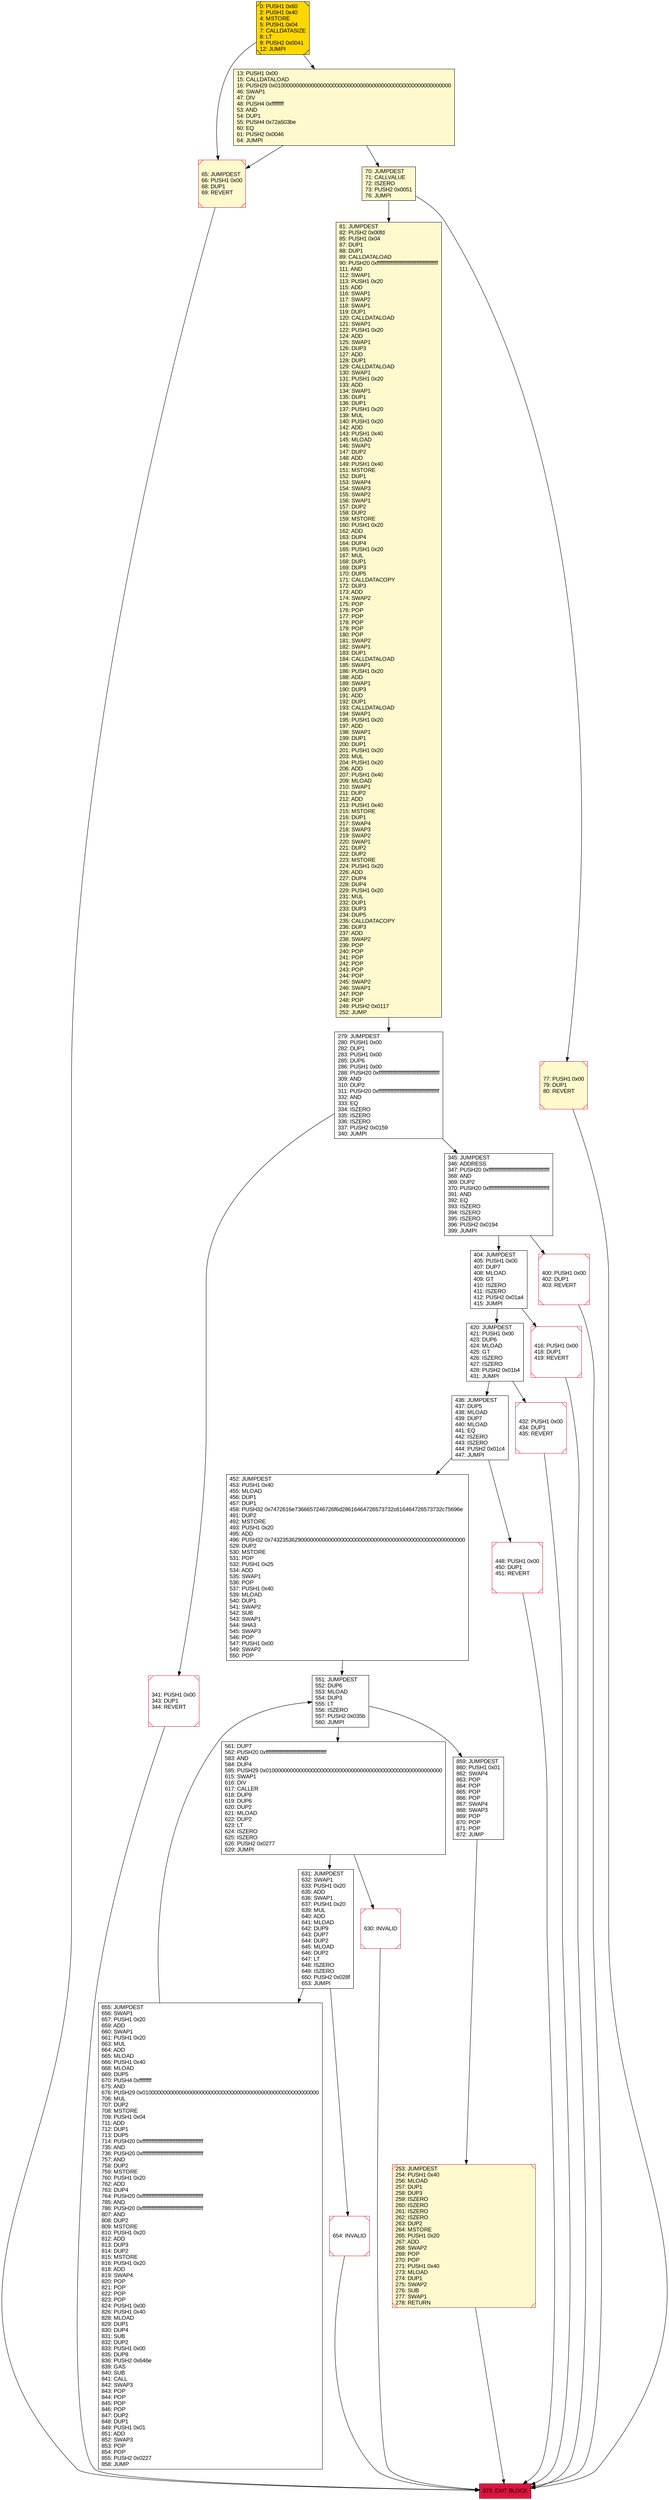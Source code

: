 digraph G {
bgcolor=transparent rankdir=UD;
node [shape=box style=filled color=black fillcolor=white fontname=arial fontcolor=black];
253 [label="253: JUMPDEST\l254: PUSH1 0x40\l256: MLOAD\l257: DUP1\l258: DUP3\l259: ISZERO\l260: ISZERO\l261: ISZERO\l262: ISZERO\l263: DUP2\l264: MSTORE\l265: PUSH1 0x20\l267: ADD\l268: SWAP2\l269: POP\l270: POP\l271: PUSH1 0x40\l273: MLOAD\l274: DUP1\l275: SWAP2\l276: SUB\l277: SWAP1\l278: RETURN\l" fillcolor=lemonchiffon shape=Msquare color=crimson ];
416 [label="416: PUSH1 0x00\l418: DUP1\l419: REVERT\l" shape=Msquare color=crimson ];
65 [label="65: JUMPDEST\l66: PUSH1 0x00\l68: DUP1\l69: REVERT\l" fillcolor=lemonchiffon shape=Msquare color=crimson ];
630 [label="630: INVALID\l" shape=Msquare color=crimson ];
13 [label="13: PUSH1 0x00\l15: CALLDATALOAD\l16: PUSH29 0x0100000000000000000000000000000000000000000000000000000000\l46: SWAP1\l47: DIV\l48: PUSH4 0xffffffff\l53: AND\l54: DUP1\l55: PUSH4 0x72a503be\l60: EQ\l61: PUSH2 0x0046\l64: JUMPI\l" fillcolor=lemonchiffon ];
561 [label="561: DUP7\l562: PUSH20 0xffffffffffffffffffffffffffffffffffffffff\l583: AND\l584: DUP4\l585: PUSH29 0x0100000000000000000000000000000000000000000000000000000000\l615: SWAP1\l616: DIV\l617: CALLER\l618: DUP9\l619: DUP6\l620: DUP2\l621: MLOAD\l622: DUP2\l623: LT\l624: ISZERO\l625: ISZERO\l626: PUSH2 0x0277\l629: JUMPI\l" ];
432 [label="432: PUSH1 0x00\l434: DUP1\l435: REVERT\l" shape=Msquare color=crimson ];
0 [label="0: PUSH1 0x60\l2: PUSH1 0x40\l4: MSTORE\l5: PUSH1 0x04\l7: CALLDATASIZE\l8: LT\l9: PUSH2 0x0041\l12: JUMPI\l" fillcolor=lemonchiffon shape=Msquare fillcolor=gold ];
70 [label="70: JUMPDEST\l71: CALLVALUE\l72: ISZERO\l73: PUSH2 0x0051\l76: JUMPI\l" fillcolor=lemonchiffon ];
345 [label="345: JUMPDEST\l346: ADDRESS\l347: PUSH20 0xffffffffffffffffffffffffffffffffffffffff\l368: AND\l369: DUP2\l370: PUSH20 0xffffffffffffffffffffffffffffffffffffffff\l391: AND\l392: EQ\l393: ISZERO\l394: ISZERO\l395: ISZERO\l396: PUSH2 0x0194\l399: JUMPI\l" ];
655 [label="655: JUMPDEST\l656: SWAP1\l657: PUSH1 0x20\l659: ADD\l660: SWAP1\l661: PUSH1 0x20\l663: MUL\l664: ADD\l665: MLOAD\l666: PUSH1 0x40\l668: MLOAD\l669: DUP5\l670: PUSH4 0xffffffff\l675: AND\l676: PUSH29 0x0100000000000000000000000000000000000000000000000000000000\l706: MUL\l707: DUP2\l708: MSTORE\l709: PUSH1 0x04\l711: ADD\l712: DUP1\l713: DUP5\l714: PUSH20 0xffffffffffffffffffffffffffffffffffffffff\l735: AND\l736: PUSH20 0xffffffffffffffffffffffffffffffffffffffff\l757: AND\l758: DUP2\l759: MSTORE\l760: PUSH1 0x20\l762: ADD\l763: DUP4\l764: PUSH20 0xffffffffffffffffffffffffffffffffffffffff\l785: AND\l786: PUSH20 0xffffffffffffffffffffffffffffffffffffffff\l807: AND\l808: DUP2\l809: MSTORE\l810: PUSH1 0x20\l812: ADD\l813: DUP3\l814: DUP2\l815: MSTORE\l816: PUSH1 0x20\l818: ADD\l819: SWAP4\l820: POP\l821: POP\l822: POP\l823: POP\l824: PUSH1 0x00\l826: PUSH1 0x40\l828: MLOAD\l829: DUP1\l830: DUP4\l831: SUB\l832: DUP2\l833: PUSH1 0x00\l835: DUP8\l836: PUSH2 0x646e\l839: GAS\l840: SUB\l841: CALL\l842: SWAP3\l843: POP\l844: POP\l845: POP\l846: POP\l847: DUP2\l848: DUP1\l849: PUSH1 0x01\l851: ADD\l852: SWAP3\l853: POP\l854: POP\l855: PUSH2 0x0227\l858: JUMP\l" ];
448 [label="448: PUSH1 0x00\l450: DUP1\l451: REVERT\l" shape=Msquare color=crimson ];
436 [label="436: JUMPDEST\l437: DUP5\l438: MLOAD\l439: DUP7\l440: MLOAD\l441: EQ\l442: ISZERO\l443: ISZERO\l444: PUSH2 0x01c4\l447: JUMPI\l" ];
420 [label="420: JUMPDEST\l421: PUSH1 0x00\l423: DUP6\l424: MLOAD\l425: GT\l426: ISZERO\l427: ISZERO\l428: PUSH2 0x01b4\l431: JUMPI\l" ];
631 [label="631: JUMPDEST\l632: SWAP1\l633: PUSH1 0x20\l635: ADD\l636: SWAP1\l637: PUSH1 0x20\l639: MUL\l640: ADD\l641: MLOAD\l642: DUP9\l643: DUP7\l644: DUP2\l645: MLOAD\l646: DUP2\l647: LT\l648: ISZERO\l649: ISZERO\l650: PUSH2 0x028f\l653: JUMPI\l" ];
873 [label="873: EXIT BLOCK\l" fillcolor=crimson ];
452 [label="452: JUMPDEST\l453: PUSH1 0x40\l455: MLOAD\l456: DUP1\l457: DUP1\l458: PUSH32 0x7472616e7366657246726f6d28616464726573732c616464726573732c75696e\l491: DUP2\l492: MSTORE\l493: PUSH1 0x20\l495: ADD\l496: PUSH32 0x7432353629000000000000000000000000000000000000000000000000000000\l529: DUP2\l530: MSTORE\l531: POP\l532: PUSH1 0x25\l534: ADD\l535: SWAP1\l536: POP\l537: PUSH1 0x40\l539: MLOAD\l540: DUP1\l541: SWAP2\l542: SUB\l543: SWAP1\l544: SHA3\l545: SWAP3\l546: POP\l547: PUSH1 0x00\l549: SWAP2\l550: POP\l" ];
77 [label="77: PUSH1 0x00\l79: DUP1\l80: REVERT\l" fillcolor=lemonchiffon shape=Msquare color=crimson ];
551 [label="551: JUMPDEST\l552: DUP6\l553: MLOAD\l554: DUP3\l555: LT\l556: ISZERO\l557: PUSH2 0x035b\l560: JUMPI\l" ];
404 [label="404: JUMPDEST\l405: PUSH1 0x00\l407: DUP7\l408: MLOAD\l409: GT\l410: ISZERO\l411: ISZERO\l412: PUSH2 0x01a4\l415: JUMPI\l" ];
400 [label="400: PUSH1 0x00\l402: DUP1\l403: REVERT\l" shape=Msquare color=crimson ];
654 [label="654: INVALID\l" shape=Msquare color=crimson ];
81 [label="81: JUMPDEST\l82: PUSH2 0x00fd\l85: PUSH1 0x04\l87: DUP1\l88: DUP1\l89: CALLDATALOAD\l90: PUSH20 0xffffffffffffffffffffffffffffffffffffffff\l111: AND\l112: SWAP1\l113: PUSH1 0x20\l115: ADD\l116: SWAP1\l117: SWAP2\l118: SWAP1\l119: DUP1\l120: CALLDATALOAD\l121: SWAP1\l122: PUSH1 0x20\l124: ADD\l125: SWAP1\l126: DUP3\l127: ADD\l128: DUP1\l129: CALLDATALOAD\l130: SWAP1\l131: PUSH1 0x20\l133: ADD\l134: SWAP1\l135: DUP1\l136: DUP1\l137: PUSH1 0x20\l139: MUL\l140: PUSH1 0x20\l142: ADD\l143: PUSH1 0x40\l145: MLOAD\l146: SWAP1\l147: DUP2\l148: ADD\l149: PUSH1 0x40\l151: MSTORE\l152: DUP1\l153: SWAP4\l154: SWAP3\l155: SWAP2\l156: SWAP1\l157: DUP2\l158: DUP2\l159: MSTORE\l160: PUSH1 0x20\l162: ADD\l163: DUP4\l164: DUP4\l165: PUSH1 0x20\l167: MUL\l168: DUP1\l169: DUP3\l170: DUP5\l171: CALLDATACOPY\l172: DUP3\l173: ADD\l174: SWAP2\l175: POP\l176: POP\l177: POP\l178: POP\l179: POP\l180: POP\l181: SWAP2\l182: SWAP1\l183: DUP1\l184: CALLDATALOAD\l185: SWAP1\l186: PUSH1 0x20\l188: ADD\l189: SWAP1\l190: DUP3\l191: ADD\l192: DUP1\l193: CALLDATALOAD\l194: SWAP1\l195: PUSH1 0x20\l197: ADD\l198: SWAP1\l199: DUP1\l200: DUP1\l201: PUSH1 0x20\l203: MUL\l204: PUSH1 0x20\l206: ADD\l207: PUSH1 0x40\l209: MLOAD\l210: SWAP1\l211: DUP2\l212: ADD\l213: PUSH1 0x40\l215: MSTORE\l216: DUP1\l217: SWAP4\l218: SWAP3\l219: SWAP2\l220: SWAP1\l221: DUP2\l222: DUP2\l223: MSTORE\l224: PUSH1 0x20\l226: ADD\l227: DUP4\l228: DUP4\l229: PUSH1 0x20\l231: MUL\l232: DUP1\l233: DUP3\l234: DUP5\l235: CALLDATACOPY\l236: DUP3\l237: ADD\l238: SWAP2\l239: POP\l240: POP\l241: POP\l242: POP\l243: POP\l244: POP\l245: SWAP2\l246: SWAP1\l247: POP\l248: POP\l249: PUSH2 0x0117\l252: JUMP\l" fillcolor=lemonchiffon ];
341 [label="341: PUSH1 0x00\l343: DUP1\l344: REVERT\l" shape=Msquare color=crimson ];
859 [label="859: JUMPDEST\l860: PUSH1 0x01\l862: SWAP4\l863: POP\l864: POP\l865: POP\l866: POP\l867: SWAP4\l868: SWAP3\l869: POP\l870: POP\l871: POP\l872: JUMP\l" ];
279 [label="279: JUMPDEST\l280: PUSH1 0x00\l282: DUP1\l283: PUSH1 0x00\l285: DUP6\l286: PUSH1 0x00\l288: PUSH20 0xffffffffffffffffffffffffffffffffffffffff\l309: AND\l310: DUP2\l311: PUSH20 0xffffffffffffffffffffffffffffffffffffffff\l332: AND\l333: EQ\l334: ISZERO\l335: ISZERO\l336: ISZERO\l337: PUSH2 0x0159\l340: JUMPI\l" ];
436 -> 448;
77 -> 873;
452 -> 551;
420 -> 436;
631 -> 655;
436 -> 452;
448 -> 873;
13 -> 65;
279 -> 341;
404 -> 420;
81 -> 279;
655 -> 551;
0 -> 65;
631 -> 654;
13 -> 70;
400 -> 873;
654 -> 873;
561 -> 630;
0 -> 13;
551 -> 859;
341 -> 873;
630 -> 873;
279 -> 345;
70 -> 81;
253 -> 873;
416 -> 873;
65 -> 873;
345 -> 400;
404 -> 416;
345 -> 404;
420 -> 432;
561 -> 631;
859 -> 253;
432 -> 873;
70 -> 77;
551 -> 561;
}